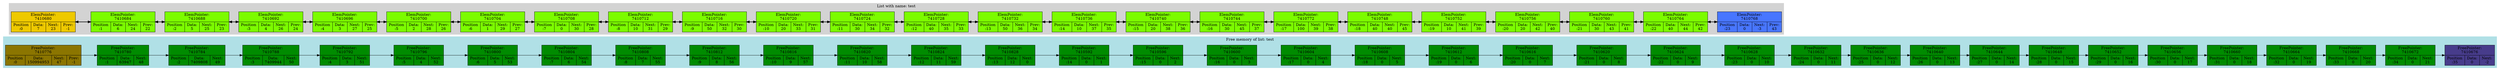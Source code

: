 digraph G{
subgraph clustermem {
style=filled;
color=powderblue;
f0 [shape=record, label="FreePointer:\n7410776 | {Position\n:0 | Data:\n150994953 | Next:\n47 | Prev:\n-1}",style="filled",fillcolor="gold4"];
f0->f1
f1 [shape=record, label="FreePointer:\n7410780 | {Position\n:1 | Data:\n63947 | Next:\n48}",style="filled",fillcolor="green4"];
f1->f2
f2 [shape=record, label="FreePointer:\n7410784 | {Position\n:2 | Data:\n7409808 | Next:\n49}",style="filled",fillcolor="green4"];
f2->f3
f3 [shape=record, label="FreePointer:\n7410788 | {Position\n:3 | Data:\n7409944 | Next:\n50}",style="filled",fillcolor="green4"];
f3->f4
f4 [shape=record, label="FreePointer:\n7410792 | {Position\n:4 | Data:\n3 | Next:\n51}",style="filled",fillcolor="green4"];
f4->f5
f5 [shape=record, label="FreePointer:\n7410796 | {Position\n:5 | Data:\n4 | Next:\n52}",style="filled",fillcolor="green4"];
f5->f6
f6 [shape=record, label="FreePointer:\n7410800 | {Position\n:6 | Data:\n5 | Next:\n53}",style="filled",fillcolor="green4"];
f6->f7
f7 [shape=record, label="FreePointer:\n7410804 | {Position\n:7 | Data:\n6 | Next:\n54}",style="filled",fillcolor="green4"];
f7->f8
f8 [shape=record, label="FreePointer:\n7410808 | {Position\n:8 | Data:\n7 | Next:\n55}",style="filled",fillcolor="green4"];
f8->f9
f9 [shape=record, label="FreePointer:\n7410812 | {Position\n:9 | Data:\n8 | Next:\n56}",style="filled",fillcolor="green4"];
f9->f10
f10 [shape=record, label="FreePointer:\n7410816 | {Position\n:10 | Data:\n9 | Next:\n57}",style="filled",fillcolor="green4"];
f10->f11
f11 [shape=record, label="FreePointer:\n7410820 | {Position\n:11 | Data:\n10 | Next:\n58}",style="filled",fillcolor="green4"];
f11->f12
f12 [shape=record, label="FreePointer:\n7410824 | {Position\n:12 | Data:\n11 | Next:\n59}",style="filled",fillcolor="green4"];
f12->f13
f13 [shape=record, label="FreePointer:\n7410828 | {Position\n:13 | Data:\n12 | Next:\n0}",style="filled",fillcolor="green4"];
f13->f14
f14 [shape=record, label="FreePointer:\n7410592 | {Position\n:14 | Data:\n0 | Next:\n1}",style="filled",fillcolor="green4"];
f14->f15
f15 [shape=record, label="FreePointer:\n7410596 | {Position\n:15 | Data:\n0 | Next:\n2}",style="filled",fillcolor="green4"];
f15->f16
f16 [shape=record, label="FreePointer:\n7410600 | {Position\n:16 | Data:\n0 | Next:\n3}",style="filled",fillcolor="green4"];
f16->f17
f17 [shape=record, label="FreePointer:\n7410604 | {Position\n:17 | Data:\n0 | Next:\n4}",style="filled",fillcolor="green4"];
f17->f18
f18 [shape=record, label="FreePointer:\n7410608 | {Position\n:18 | Data:\n0 | Next:\n5}",style="filled",fillcolor="green4"];
f18->f19
f19 [shape=record, label="FreePointer:\n7410612 | {Position\n:19 | Data:\n0 | Next:\n6}",style="filled",fillcolor="green4"];
f19->f20
f20 [shape=record, label="FreePointer:\n7410616 | {Position\n:20 | Data:\n0 | Next:\n7}",style="filled",fillcolor="green4"];
f20->f21
f21 [shape=record, label="FreePointer:\n7410620 | {Position\n:21 | Data:\n0 | Next:\n8}",style="filled",fillcolor="green4"];
f21->f22
f22 [shape=record, label="FreePointer:\n7410624 | {Position\n:22 | Data:\n0 | Next:\n9}",style="filled",fillcolor="green4"];
f22->f23
f23 [shape=record, label="FreePointer:\n7410628 | {Position\n:23 | Data:\n0 | Next:\n10}",style="filled",fillcolor="green4"];
f23->f24
f24 [shape=record, label="FreePointer:\n7410632 | {Position\n:24 | Data:\n0 | Next:\n11}",style="filled",fillcolor="green4"];
f24->f25
f25 [shape=record, label="FreePointer:\n7410636 | {Position\n:25 | Data:\n0 | Next:\n12}",style="filled",fillcolor="green4"];
f25->f26
f26 [shape=record, label="FreePointer:\n7410640 | {Position\n:26 | Data:\n0 | Next:\n13}",style="filled",fillcolor="green4"];
f26->f27
f27 [shape=record, label="FreePointer:\n7410644 | {Position\n:27 | Data:\n0 | Next:\n14}",style="filled",fillcolor="green4"];
f27->f28
f28 [shape=record, label="FreePointer:\n7410648 | {Position\n:28 | Data:\n0 | Next:\n15}",style="filled",fillcolor="green4"];
f28->f29
f29 [shape=record, label="FreePointer:\n7410652 | {Position\n:29 | Data:\n0 | Next:\n16}",style="filled",fillcolor="green4"];
f29->f30
f30 [shape=record, label="FreePointer:\n7410656 | {Position\n:30 | Data:\n0 | Next:\n17}",style="filled",fillcolor="green4"];
f30->f31
f31 [shape=record, label="FreePointer:\n7410660 | {Position\n:31 | Data:\n0 | Next:\n18}",style="filled",fillcolor="green4"];
f31->f32
f32 [shape=record, label="FreePointer:\n7410664 | {Position\n:32 | Data:\n0 | Next:\n19}",style="filled",fillcolor="green4"];
f32->f33
f33 [shape=record, label="FreePointer:\n7410668 | {Position\n:33 | Data:\n0 | Next:\n20}",style="filled",fillcolor="green4"];
f33->f34
f34 [shape=record, label="FreePointer:\n7410672 | {Position\n:34 | Data:\n0 | Next:\n21}",style="filled",fillcolor="green4"];
f34->f35
f35 [shape=record, label="FreePointer:\n7410676 | {Position\n:35 | Data:\n0 | Next:\n-2}",style="filled",fillcolor="slateblue4"];
label = "Free memory of list: test"}
rankdir=LR;
subgraph clusterlist {
style=filled;
color=lightgrey;
0 [shape=record, label="ElemPointer:\n7410680 | {Position\n:0 | Data:\n7 | Next:\n23 | Prev:\n-1}",style="filled",fillcolor="gold2"];
0->1[dir="both";style="bold"];
1 [shape=record, label="ElemPointer:\n7410684 | {Position\n:1 | Data:\n6 | Next:\n24 | Prev:\n22}",style="filled",fillcolor="lawngreen"];
1->2[dir="both";style="bold"];
2 [shape=record, label="ElemPointer:\n7410688 | {Position\n:2 | Data:\n5 | Next:\n25 | Prev:\n23}",style="filled",fillcolor="lawngreen"];
2->3[dir="both";style="bold"];
3 [shape=record, label="ElemPointer:\n7410692 | {Position\n:3 | Data:\n4 | Next:\n26 | Prev:\n24}",style="filled",fillcolor="lawngreen"];
3->4[dir="both";style="bold"];
4 [shape=record, label="ElemPointer:\n7410696 | {Position\n:4 | Data:\n3 | Next:\n27 | Prev:\n25}",style="filled",fillcolor="lawngreen"];
4->5[dir="both";style="bold"];
5 [shape=record, label="ElemPointer:\n7410700 | {Position\n:5 | Data:\n2 | Next:\n28 | Prev:\n26}",style="filled",fillcolor="lawngreen"];
5->6[dir="both";style="bold"];
6 [shape=record, label="ElemPointer:\n7410704 | {Position\n:6 | Data:\n1 | Next:\n29 | Prev:\n27}",style="filled",fillcolor="lawngreen"];
6->7[dir="both";style="bold"];
7 [shape=record, label="ElemPointer:\n7410708 | {Position\n:7 | Data:\n0 | Next:\n30 | Prev:\n28}",style="filled",fillcolor="lawngreen"];
7->8[dir="both";style="bold"];
8 [shape=record, label="ElemPointer:\n7410712 | {Position\n:8 | Data:\n10 | Next:\n31 | Prev:\n29}",style="filled",fillcolor="lawngreen"];
8->9[dir="both";style="bold"];
9 [shape=record, label="ElemPointer:\n7410716 | {Position\n:9 | Data:\n50 | Next:\n32 | Prev:\n30}",style="filled",fillcolor="lawngreen"];
9->10[dir="both";style="bold"];
10 [shape=record, label="ElemPointer:\n7410720 | {Position\n:10 | Data:\n20 | Next:\n33 | Prev:\n31}",style="filled",fillcolor="lawngreen"];
10->11[dir="both";style="bold"];
11 [shape=record, label="ElemPointer:\n7410724 | {Position\n:11 | Data:\n30 | Next:\n34 | Prev:\n32}",style="filled",fillcolor="lawngreen"];
11->12[dir="both";style="bold"];
12 [shape=record, label="ElemPointer:\n7410728 | {Position\n:12 | Data:\n40 | Next:\n35 | Prev:\n33}",style="filled",fillcolor="lawngreen"];
12->13[dir="both";style="bold"];
13 [shape=record, label="ElemPointer:\n7410732 | {Position\n:13 | Data:\n50 | Next:\n36 | Prev:\n34}",style="filled",fillcolor="lawngreen"];
13->14[dir="both";style="bold"];
14 [shape=record, label="ElemPointer:\n7410736 | {Position\n:14 | Data:\n10 | Next:\n37 | Prev:\n35}",style="filled",fillcolor="lawngreen"];
14->15[dir="both";style="bold"];
15 [shape=record, label="ElemPointer:\n7410740 | {Position\n:15 | Data:\n20 | Next:\n38 | Prev:\n36}",style="filled",fillcolor="lawngreen"];
15->16[dir="both";style="bold"];
16 [shape=record, label="ElemPointer:\n7410744 | {Position\n:16 | Data:\n30 | Next:\n45 | Prev:\n37}",style="filled",fillcolor="lawngreen"];
16->17[dir="both";style="bold"];
17 [shape=record, label="ElemPointer:\n7410772 | {Position\n:17 | Data:\n100 | Next:\n39 | Prev:\n38}",style="filled",fillcolor="lawngreen"];
17->18[dir="both";style="bold"];
18 [shape=record, label="ElemPointer:\n7410748 | {Position\n:18 | Data:\n40 | Next:\n40 | Prev:\n45}",style="filled",fillcolor="lawngreen"];
18->19[dir="both";style="bold"];
19 [shape=record, label="ElemPointer:\n7410752 | {Position\n:19 | Data:\n10 | Next:\n41 | Prev:\n39}",style="filled",fillcolor="lawngreen"];
19->20[dir="both";style="bold"];
20 [shape=record, label="ElemPointer:\n7410756 | {Position\n:20 | Data:\n20 | Next:\n42 | Prev:\n40}",style="filled",fillcolor="lawngreen"];
20->21[dir="both";style="bold"];
21 [shape=record, label="ElemPointer:\n7410760 | {Position\n:21 | Data:\n30 | Next:\n43 | Prev:\n41}",style="filled",fillcolor="lawngreen"];
21->22[dir="both";style="bold"];
22 [shape=record, label="ElemPointer:\n7410764 | {Position\n:22 | Data:\n40 | Next:\n44 | Prev:\n42}",style="filled",fillcolor="lawngreen"];
22->23[dir="both";style="bold"];
23 [shape=record, label="ElemPointer:\n7410768 | {Position\n:23 | Data:\n0 | Next:\n-3 | Prev:\n43}",style="filled",fillcolor="royalblue1"];
label = "List with name: test"}
}
